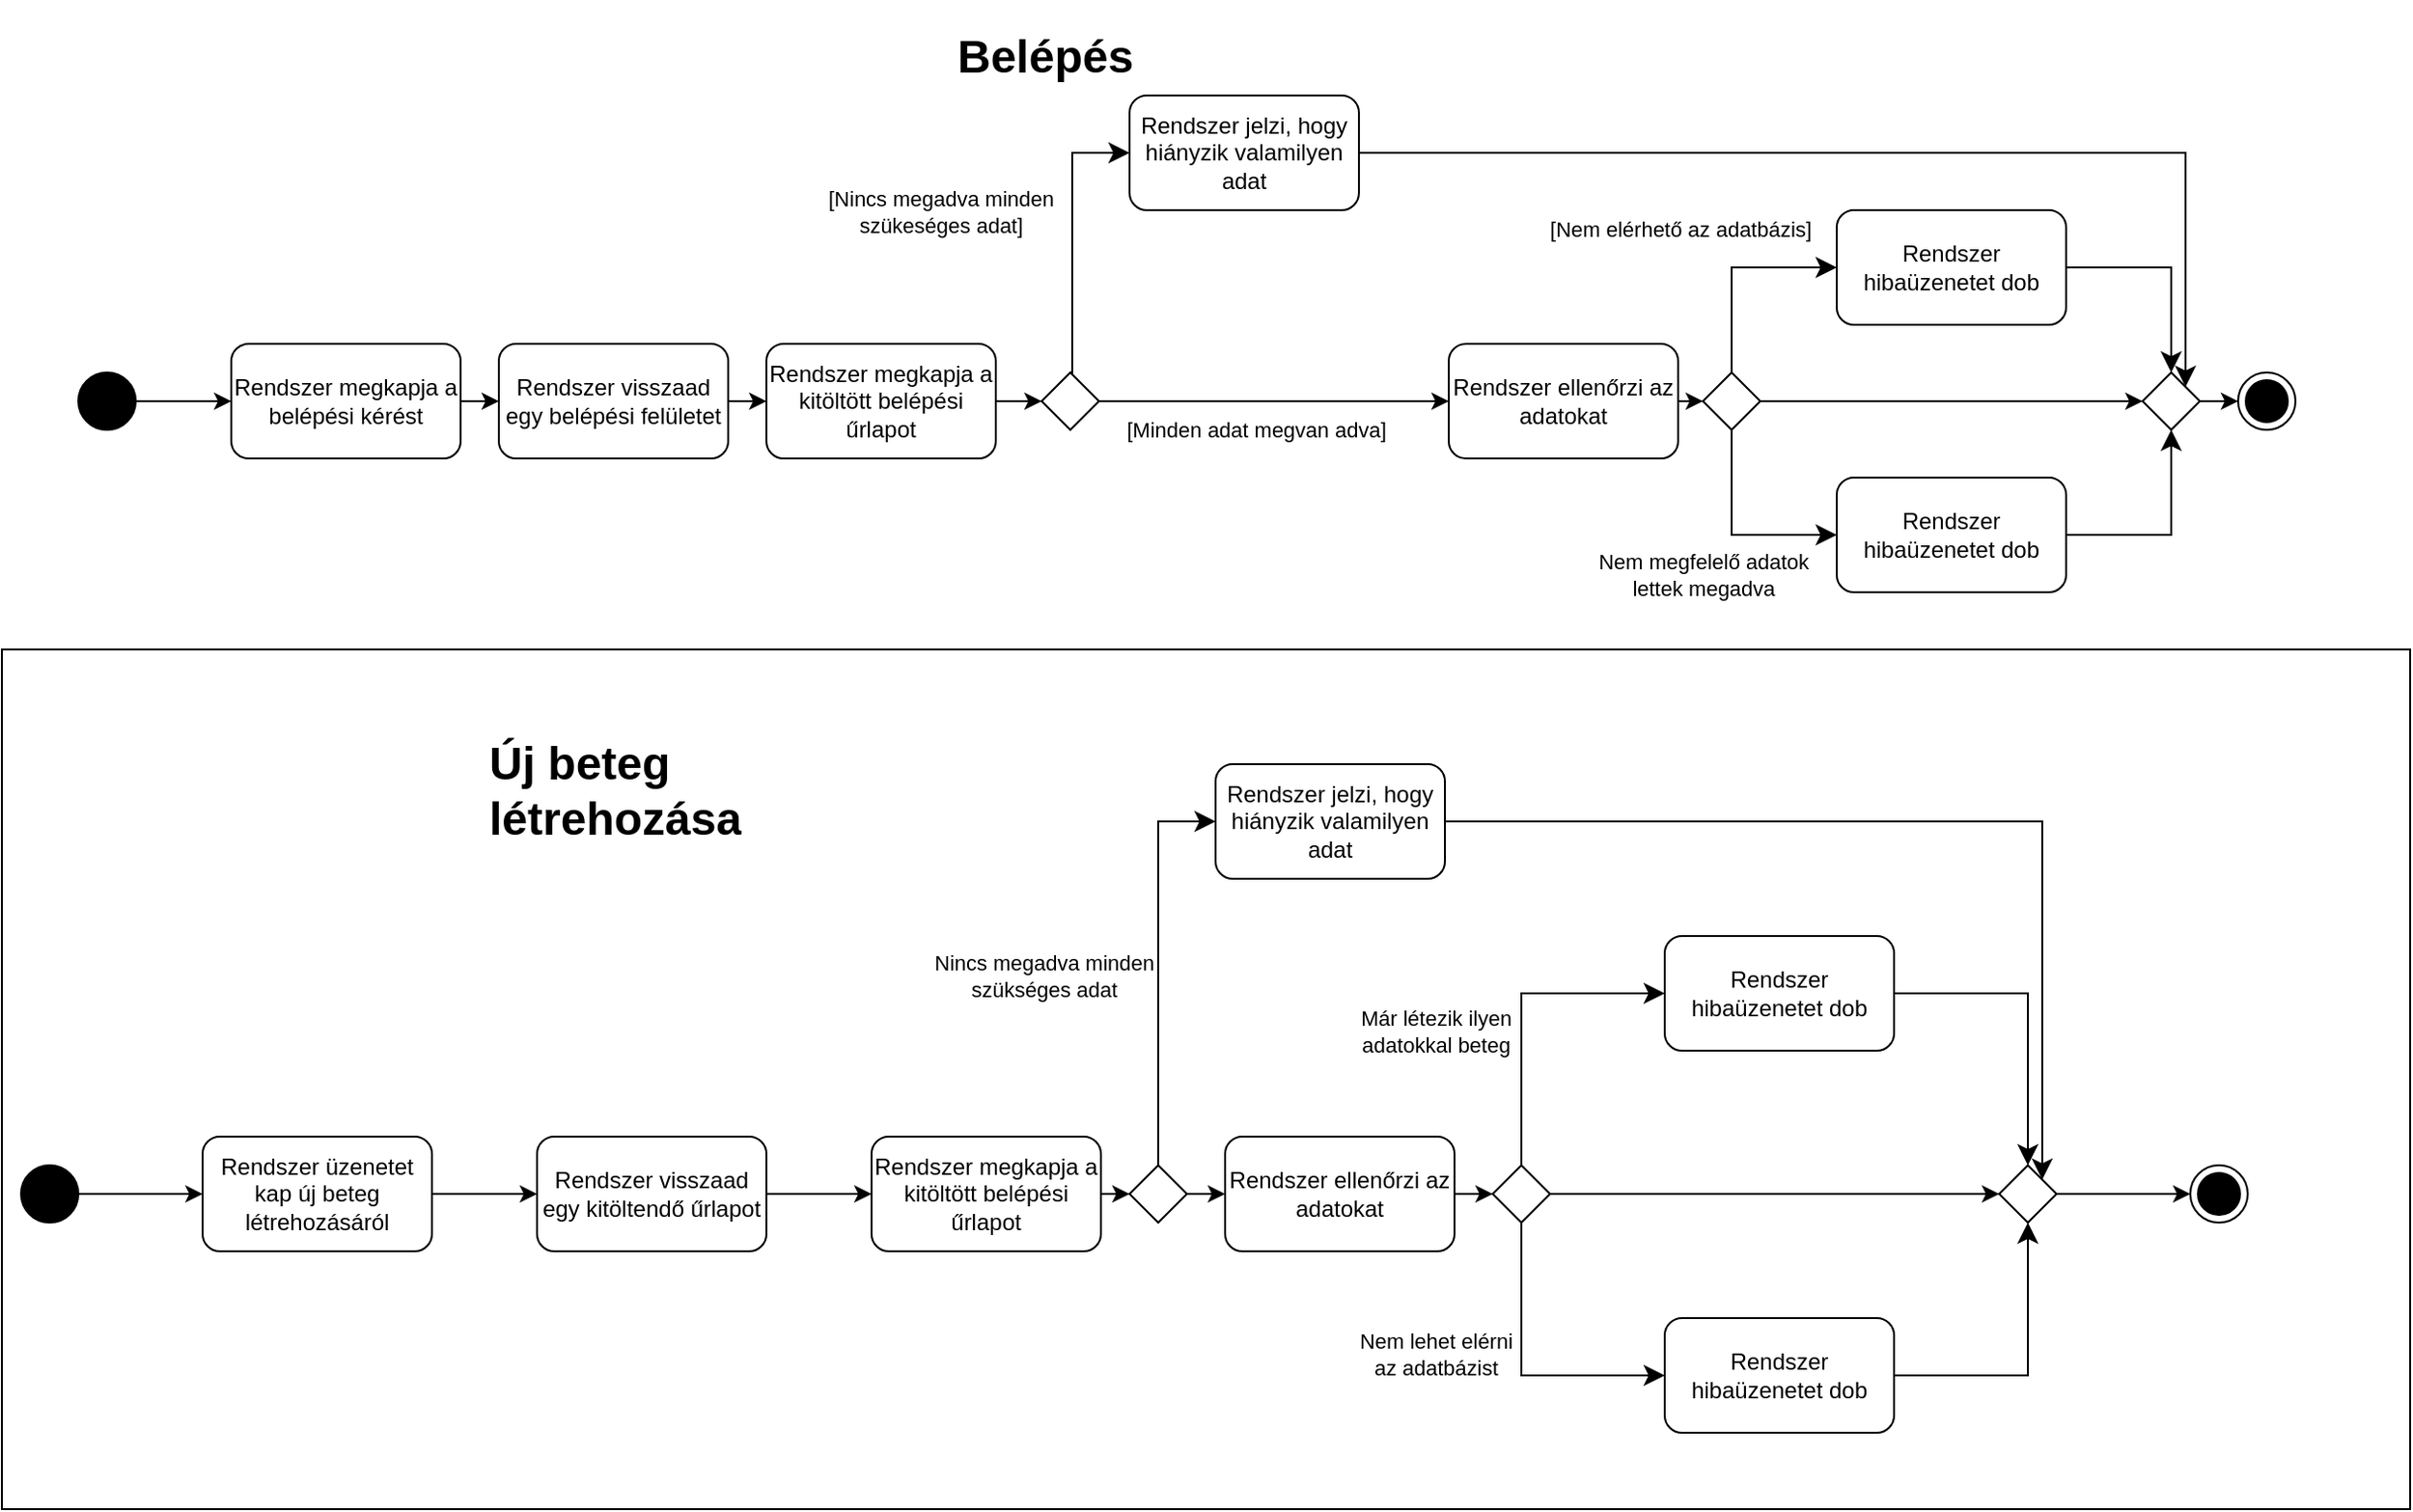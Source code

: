 <mxfile version="22.0.4" type="github">
  <diagram name="1 oldal" id="A5lsXJry7dlUo_Qo3VN9">
    <mxGraphModel dx="1434" dy="746" grid="1" gridSize="10" guides="1" tooltips="1" connect="1" arrows="1" fold="1" page="1" pageScale="1" pageWidth="1654" pageHeight="2336" math="0" shadow="0">
      <root>
        <mxCell id="0" />
        <mxCell id="1" parent="0" />
        <mxCell id="PKvca1slZynbOJYqbTlJ-5" value="" style="ellipse;fillColor=strokeColor;html=1;" parent="1" vertex="1">
          <mxGeometry x="50" y="215" width="30" height="30" as="geometry" />
        </mxCell>
        <mxCell id="PKvca1slZynbOJYqbTlJ-6" value="" style="endArrow=classic;html=1;rounded=0;exitX=1;exitY=0.5;exitDx=0;exitDy=0;entryX=0;entryY=0.5;entryDx=0;entryDy=0;" parent="1" source="PKvca1slZynbOJYqbTlJ-5" target="PKvca1slZynbOJYqbTlJ-7" edge="1">
          <mxGeometry width="50" height="50" relative="1" as="geometry">
            <mxPoint x="300" y="390" as="sourcePoint" />
            <mxPoint x="230" y="360" as="targetPoint" />
          </mxGeometry>
        </mxCell>
        <mxCell id="PKvca1slZynbOJYqbTlJ-7" value="Rendszer megkapja a belépési kérést" style="rounded=1;whiteSpace=wrap;html=1;" parent="1" vertex="1">
          <mxGeometry x="130" y="200" width="120" height="60" as="geometry" />
        </mxCell>
        <mxCell id="PKvca1slZynbOJYqbTlJ-8" value="Rendszer visszaad egy belépési felületet" style="rounded=1;whiteSpace=wrap;html=1;" parent="1" vertex="1">
          <mxGeometry x="270" y="200" width="120" height="60" as="geometry" />
        </mxCell>
        <mxCell id="PKvca1slZynbOJYqbTlJ-9" value="" style="endArrow=classic;html=1;rounded=0;exitX=1;exitY=0.5;exitDx=0;exitDy=0;entryX=0;entryY=0.5;entryDx=0;entryDy=0;" parent="1" source="PKvca1slZynbOJYqbTlJ-7" target="PKvca1slZynbOJYqbTlJ-8" edge="1">
          <mxGeometry width="50" height="50" relative="1" as="geometry">
            <mxPoint x="100" y="240" as="sourcePoint" />
            <mxPoint x="160" y="240" as="targetPoint" />
          </mxGeometry>
        </mxCell>
        <mxCell id="PKvca1slZynbOJYqbTlJ-10" value="Rendszer megkapja a kitöltött belépési űrlapot" style="rounded=1;whiteSpace=wrap;html=1;" parent="1" vertex="1">
          <mxGeometry x="410" y="200" width="120" height="60" as="geometry" />
        </mxCell>
        <mxCell id="PKvca1slZynbOJYqbTlJ-11" value="" style="endArrow=classic;html=1;rounded=0;exitX=1;exitY=0.5;exitDx=0;exitDy=0;entryX=0;entryY=0.5;entryDx=0;entryDy=0;" parent="1" source="PKvca1slZynbOJYqbTlJ-8" target="PKvca1slZynbOJYqbTlJ-10" edge="1">
          <mxGeometry width="50" height="50" relative="1" as="geometry">
            <mxPoint x="440" y="390" as="sourcePoint" />
            <mxPoint x="490" y="340" as="targetPoint" />
          </mxGeometry>
        </mxCell>
        <mxCell id="PKvca1slZynbOJYqbTlJ-12" value="Rendszer ellenőrzi az adatokat" style="rounded=1;whiteSpace=wrap;html=1;" parent="1" vertex="1">
          <mxGeometry x="767" y="200" width="120" height="60" as="geometry" />
        </mxCell>
        <mxCell id="PKvca1slZynbOJYqbTlJ-14" value="" style="ellipse;html=1;shape=endState;fillColor=strokeColor;" parent="1" vertex="1">
          <mxGeometry x="1180" y="215" width="30" height="30" as="geometry" />
        </mxCell>
        <mxCell id="KR95v1TRmi0__CUm9b0t-2" value="" style="rhombus;whiteSpace=wrap;html=1;" parent="1" vertex="1">
          <mxGeometry x="900" y="215" width="30" height="30" as="geometry" />
        </mxCell>
        <mxCell id="KR95v1TRmi0__CUm9b0t-4" value="Rendszer hibaüzenetet dob" style="rounded=1;whiteSpace=wrap;html=1;" parent="1" vertex="1">
          <mxGeometry x="970" y="130" width="120" height="60" as="geometry" />
        </mxCell>
        <mxCell id="KR95v1TRmi0__CUm9b0t-5" value="Rendszer hibaüzenetet dob" style="rounded=1;whiteSpace=wrap;html=1;" parent="1" vertex="1">
          <mxGeometry x="970" y="270" width="120" height="60" as="geometry" />
        </mxCell>
        <mxCell id="KR95v1TRmi0__CUm9b0t-6" value="" style="edgeStyle=segmentEdgeStyle;endArrow=classic;html=1;curved=0;rounded=0;endSize=8;startSize=8;exitX=0.5;exitY=0;exitDx=0;exitDy=0;entryX=0;entryY=0.5;entryDx=0;entryDy=0;" parent="1" source="KR95v1TRmi0__CUm9b0t-2" target="KR95v1TRmi0__CUm9b0t-4" edge="1">
          <mxGeometry width="50" height="50" relative="1" as="geometry">
            <mxPoint x="800" y="530" as="sourcePoint" />
            <mxPoint x="850" y="480" as="targetPoint" />
            <Array as="points">
              <mxPoint x="915" y="160" />
            </Array>
          </mxGeometry>
        </mxCell>
        <mxCell id="KR95v1TRmi0__CUm9b0t-31" value="[Nem elérhető az adatbázis]" style="edgeLabel;html=1;align=center;verticalAlign=middle;resizable=0;points=[];" parent="KR95v1TRmi0__CUm9b0t-6" vertex="1" connectable="0">
          <mxGeometry x="0.097" y="-3" relative="1" as="geometry">
            <mxPoint x="-33" y="-23" as="offset" />
          </mxGeometry>
        </mxCell>
        <mxCell id="KR95v1TRmi0__CUm9b0t-7" value="" style="edgeStyle=segmentEdgeStyle;endArrow=classic;html=1;curved=0;rounded=0;endSize=8;startSize=8;exitX=0.5;exitY=1;exitDx=0;exitDy=0;entryX=0;entryY=0.5;entryDx=0;entryDy=0;" parent="1" source="KR95v1TRmi0__CUm9b0t-2" target="KR95v1TRmi0__CUm9b0t-5" edge="1">
          <mxGeometry width="50" height="50" relative="1" as="geometry">
            <mxPoint x="875" y="385" as="sourcePoint" />
            <mxPoint x="930" y="330" as="targetPoint" />
            <Array as="points">
              <mxPoint x="915" y="300" />
            </Array>
          </mxGeometry>
        </mxCell>
        <mxCell id="KR95v1TRmi0__CUm9b0t-32" value="Nem megfelelő adatok&lt;br&gt;lettek megadva" style="edgeLabel;html=1;align=center;verticalAlign=middle;resizable=0;points=[];" parent="KR95v1TRmi0__CUm9b0t-7" vertex="1" connectable="0">
          <mxGeometry x="-0.357" y="4" relative="1" as="geometry">
            <mxPoint x="-19" y="40" as="offset" />
          </mxGeometry>
        </mxCell>
        <mxCell id="KR95v1TRmi0__CUm9b0t-8" value="" style="edgeStyle=segmentEdgeStyle;endArrow=classic;html=1;curved=0;rounded=0;endSize=8;startSize=8;exitX=1;exitY=0.5;exitDx=0;exitDy=0;entryX=0.5;entryY=0;entryDx=0;entryDy=0;" parent="1" source="KR95v1TRmi0__CUm9b0t-4" target="KR95v1TRmi0__CUm9b0t-9" edge="1">
          <mxGeometry width="50" height="50" relative="1" as="geometry">
            <mxPoint x="850" y="530" as="sourcePoint" />
            <mxPoint x="900" y="480" as="targetPoint" />
          </mxGeometry>
        </mxCell>
        <mxCell id="KR95v1TRmi0__CUm9b0t-9" value="" style="rhombus;whiteSpace=wrap;html=1;" parent="1" vertex="1">
          <mxGeometry x="1130" y="215" width="30" height="30" as="geometry" />
        </mxCell>
        <mxCell id="KR95v1TRmi0__CUm9b0t-13" value="" style="edgeStyle=segmentEdgeStyle;endArrow=classic;html=1;curved=0;rounded=0;endSize=8;startSize=8;exitX=1;exitY=0.5;exitDx=0;exitDy=0;entryX=0.5;entryY=1;entryDx=0;entryDy=0;" parent="1" source="KR95v1TRmi0__CUm9b0t-5" target="KR95v1TRmi0__CUm9b0t-9" edge="1">
          <mxGeometry width="50" height="50" relative="1" as="geometry">
            <mxPoint x="980" y="530" as="sourcePoint" />
            <mxPoint x="1030" y="480" as="targetPoint" />
          </mxGeometry>
        </mxCell>
        <mxCell id="KR95v1TRmi0__CUm9b0t-16" value="" style="rhombus;whiteSpace=wrap;html=1;" parent="1" vertex="1">
          <mxGeometry x="554" y="215" width="30" height="30" as="geometry" />
        </mxCell>
        <mxCell id="KR95v1TRmi0__CUm9b0t-17" value="" style="endArrow=classic;html=1;rounded=0;exitX=1;exitY=0.5;exitDx=0;exitDy=0;entryX=0;entryY=0.5;entryDx=0;entryDy=0;" parent="1" source="PKvca1slZynbOJYqbTlJ-10" target="KR95v1TRmi0__CUm9b0t-16" edge="1">
          <mxGeometry width="50" height="50" relative="1" as="geometry">
            <mxPoint x="680" y="530" as="sourcePoint" />
            <mxPoint x="730" y="480" as="targetPoint" />
          </mxGeometry>
        </mxCell>
        <mxCell id="KR95v1TRmi0__CUm9b0t-18" value="Rendszer jelzi, hogy hiányzik valamilyen adat" style="rounded=1;whiteSpace=wrap;html=1;" parent="1" vertex="1">
          <mxGeometry x="600" y="70" width="120" height="60" as="geometry" />
        </mxCell>
        <mxCell id="KR95v1TRmi0__CUm9b0t-20" value="" style="edgeStyle=segmentEdgeStyle;endArrow=classic;html=1;curved=0;rounded=0;endSize=8;startSize=8;exitX=0.5;exitY=0;exitDx=0;exitDy=0;entryX=0;entryY=0.5;entryDx=0;entryDy=0;" parent="1" source="KR95v1TRmi0__CUm9b0t-16" target="KR95v1TRmi0__CUm9b0t-18" edge="1">
          <mxGeometry width="50" height="50" relative="1" as="geometry">
            <mxPoint x="555" y="435" as="sourcePoint" />
            <mxPoint x="610" y="380" as="targetPoint" />
            <Array as="points">
              <mxPoint x="570" y="215" />
              <mxPoint x="570" y="100" />
            </Array>
          </mxGeometry>
        </mxCell>
        <mxCell id="KR95v1TRmi0__CUm9b0t-23" value="[Nincs megadva minden&lt;br&gt;szükeséges adat]" style="edgeLabel;html=1;align=center;verticalAlign=middle;resizable=0;points=[];" parent="KR95v1TRmi0__CUm9b0t-20" vertex="1" connectable="0">
          <mxGeometry x="-0.293" y="-4" relative="1" as="geometry">
            <mxPoint x="-73" y="-34" as="offset" />
          </mxGeometry>
        </mxCell>
        <mxCell id="KR95v1TRmi0__CUm9b0t-21" value="" style="edgeStyle=segmentEdgeStyle;endArrow=classic;html=1;curved=0;rounded=0;endSize=8;startSize=8;exitX=1;exitY=0.5;exitDx=0;exitDy=0;entryX=1;entryY=0;entryDx=0;entryDy=0;" parent="1" source="KR95v1TRmi0__CUm9b0t-18" target="KR95v1TRmi0__CUm9b0t-9" edge="1">
          <mxGeometry width="50" height="50" relative="1" as="geometry">
            <mxPoint x="579" y="225" as="sourcePoint" />
            <mxPoint x="610" y="180" as="targetPoint" />
            <Array as="points">
              <mxPoint x="720" y="100" />
              <mxPoint x="1153" y="100" />
            </Array>
          </mxGeometry>
        </mxCell>
        <mxCell id="KR95v1TRmi0__CUm9b0t-24" value="" style="endArrow=classic;html=1;rounded=0;exitX=1;exitY=0.5;exitDx=0;exitDy=0;entryX=0;entryY=0.5;entryDx=0;entryDy=0;" parent="1" source="KR95v1TRmi0__CUm9b0t-16" target="PKvca1slZynbOJYqbTlJ-12" edge="1">
          <mxGeometry width="50" height="50" relative="1" as="geometry">
            <mxPoint x="680" y="530" as="sourcePoint" />
            <mxPoint x="720" y="230" as="targetPoint" />
          </mxGeometry>
        </mxCell>
        <mxCell id="KR95v1TRmi0__CUm9b0t-25" value="[Minden adat megvan adva]" style="edgeLabel;html=1;align=center;verticalAlign=middle;resizable=0;points=[];" parent="KR95v1TRmi0__CUm9b0t-24" vertex="1" connectable="0">
          <mxGeometry x="-0.329" relative="1" as="geometry">
            <mxPoint x="20" y="15" as="offset" />
          </mxGeometry>
        </mxCell>
        <mxCell id="KR95v1TRmi0__CUm9b0t-28" value="" style="endArrow=classic;html=1;rounded=0;exitX=1;exitY=0.5;exitDx=0;exitDy=0;entryX=0;entryY=0.5;entryDx=0;entryDy=0;" parent="1" source="KR95v1TRmi0__CUm9b0t-9" target="PKvca1slZynbOJYqbTlJ-14" edge="1">
          <mxGeometry width="50" height="50" relative="1" as="geometry">
            <mxPoint x="680" y="530" as="sourcePoint" />
            <mxPoint x="730" y="480" as="targetPoint" />
          </mxGeometry>
        </mxCell>
        <mxCell id="KR95v1TRmi0__CUm9b0t-29" value="" style="endArrow=classic;html=1;rounded=0;exitX=1;exitY=0.5;exitDx=0;exitDy=0;entryX=0;entryY=0.5;entryDx=0;entryDy=0;" parent="1" source="PKvca1slZynbOJYqbTlJ-12" target="KR95v1TRmi0__CUm9b0t-2" edge="1">
          <mxGeometry width="50" height="50" relative="1" as="geometry">
            <mxPoint x="680" y="530" as="sourcePoint" />
            <mxPoint x="730" y="480" as="targetPoint" />
          </mxGeometry>
        </mxCell>
        <mxCell id="KR95v1TRmi0__CUm9b0t-30" value="" style="endArrow=classic;html=1;rounded=0;exitX=1;exitY=0.5;exitDx=0;exitDy=0;entryX=0;entryY=0.5;entryDx=0;entryDy=0;" parent="1" source="KR95v1TRmi0__CUm9b0t-2" target="KR95v1TRmi0__CUm9b0t-9" edge="1">
          <mxGeometry width="50" height="50" relative="1" as="geometry">
            <mxPoint x="680" y="530" as="sourcePoint" />
            <mxPoint x="730" y="480" as="targetPoint" />
          </mxGeometry>
        </mxCell>
        <mxCell id="TR2FxZY_1NchtJB4vOHO-38" value="&lt;h1&gt;Belépés&lt;/h1&gt;" style="text;html=1;strokeColor=none;fillColor=none;spacing=5;spacingTop=-20;whiteSpace=wrap;overflow=hidden;rounded=0;" parent="1" vertex="1">
          <mxGeometry x="505" y="30" width="100" height="40" as="geometry" />
        </mxCell>
        <mxCell id="TsVjTHVDrPLBckK9I0C4-3" value="" style="group" vertex="1" connectable="0" parent="1">
          <mxGeometry x="10" y="360" width="1260" height="450" as="geometry" />
        </mxCell>
        <mxCell id="TsVjTHVDrPLBckK9I0C4-2" value="" style="verticalLabelPosition=bottom;verticalAlign=top;html=1;shape=mxgraph.basic.rect;fillColor2=none;strokeWidth=1;size=20;indent=5;" vertex="1" parent="TsVjTHVDrPLBckK9I0C4-3">
          <mxGeometry width="1260" height="450" as="geometry" />
        </mxCell>
        <mxCell id="TR2FxZY_1NchtJB4vOHO-1" value="" style="ellipse;fillColor=strokeColor;html=1;" parent="TsVjTHVDrPLBckK9I0C4-3" vertex="1">
          <mxGeometry x="10" y="270" width="30" height="30" as="geometry" />
        </mxCell>
        <mxCell id="TR2FxZY_1NchtJB4vOHO-2" value="" style="endArrow=classic;html=1;rounded=0;exitX=1;exitY=0.5;exitDx=0;exitDy=0;" parent="TsVjTHVDrPLBckK9I0C4-3" source="TR2FxZY_1NchtJB4vOHO-1" target="TR2FxZY_1NchtJB4vOHO-3" edge="1">
          <mxGeometry width="50" height="50" relative="1" as="geometry">
            <mxPoint x="325" y="60" as="sourcePoint" />
            <mxPoint x="115" y="420" as="targetPoint" />
          </mxGeometry>
        </mxCell>
        <mxCell id="TR2FxZY_1NchtJB4vOHO-3" value="Rendszer üzenetet kap új beteg létrehozásáról" style="rounded=1;whiteSpace=wrap;html=1;" parent="TsVjTHVDrPLBckK9I0C4-3" vertex="1">
          <mxGeometry x="105" y="255" width="120" height="60" as="geometry" />
        </mxCell>
        <mxCell id="TR2FxZY_1NchtJB4vOHO-4" value="Rendszer visszaad egy kitöltendő űrlapot" style="rounded=1;whiteSpace=wrap;html=1;" parent="TsVjTHVDrPLBckK9I0C4-3" vertex="1">
          <mxGeometry x="280" y="255" width="120" height="60" as="geometry" />
        </mxCell>
        <mxCell id="TR2FxZY_1NchtJB4vOHO-5" value="" style="endArrow=classic;html=1;rounded=0;exitX=1;exitY=0.5;exitDx=0;exitDy=0;entryX=0;entryY=0.5;entryDx=0;entryDy=0;" parent="TsVjTHVDrPLBckK9I0C4-3" source="TR2FxZY_1NchtJB4vOHO-3" target="TR2FxZY_1NchtJB4vOHO-4" edge="1">
          <mxGeometry width="50" height="50" relative="1" as="geometry">
            <mxPoint x="50" y="295" as="sourcePoint" />
            <mxPoint x="115" y="295" as="targetPoint" />
          </mxGeometry>
        </mxCell>
        <mxCell id="TR2FxZY_1NchtJB4vOHO-6" value="Rendszer megkapja a kitöltött belépési űrlapot" style="rounded=1;whiteSpace=wrap;html=1;" parent="TsVjTHVDrPLBckK9I0C4-3" vertex="1">
          <mxGeometry x="455" y="255" width="120" height="60" as="geometry" />
        </mxCell>
        <mxCell id="TR2FxZY_1NchtJB4vOHO-7" value="" style="endArrow=classic;html=1;rounded=0;exitX=1;exitY=0.5;exitDx=0;exitDy=0;entryX=0;entryY=0.5;entryDx=0;entryDy=0;" parent="TsVjTHVDrPLBckK9I0C4-3" source="TR2FxZY_1NchtJB4vOHO-4" target="TR2FxZY_1NchtJB4vOHO-6" edge="1">
          <mxGeometry width="50" height="50" relative="1" as="geometry">
            <mxPoint x="235" y="295" as="sourcePoint" />
            <mxPoint x="290" y="295" as="targetPoint" />
          </mxGeometry>
        </mxCell>
        <mxCell id="TR2FxZY_1NchtJB4vOHO-8" value="Rendszer ellenőrzi az adatokat" style="rounded=1;whiteSpace=wrap;html=1;" parent="TsVjTHVDrPLBckK9I0C4-3" vertex="1">
          <mxGeometry x="640" y="255" width="120" height="60" as="geometry" />
        </mxCell>
        <mxCell id="TR2FxZY_1NchtJB4vOHO-10" value="" style="ellipse;html=1;shape=endState;fillColor=strokeColor;" parent="TsVjTHVDrPLBckK9I0C4-3" vertex="1">
          <mxGeometry x="1145" y="270" width="30" height="30" as="geometry" />
        </mxCell>
        <mxCell id="TR2FxZY_1NchtJB4vOHO-12" value="" style="rhombus;whiteSpace=wrap;html=1;" parent="TsVjTHVDrPLBckK9I0C4-3" vertex="1">
          <mxGeometry x="590" y="270" width="30" height="30" as="geometry" />
        </mxCell>
        <mxCell id="TR2FxZY_1NchtJB4vOHO-13" value="" style="endArrow=classic;html=1;rounded=0;exitX=1;exitY=0.5;exitDx=0;exitDy=0;entryX=0;entryY=0.5;entryDx=0;entryDy=0;" parent="TsVjTHVDrPLBckK9I0C4-3" source="TR2FxZY_1NchtJB4vOHO-6" target="TR2FxZY_1NchtJB4vOHO-12" edge="1">
          <mxGeometry width="50" height="50" relative="1" as="geometry">
            <mxPoint x="410" y="295" as="sourcePoint" />
            <mxPoint x="465" y="295" as="targetPoint" />
          </mxGeometry>
        </mxCell>
        <mxCell id="TR2FxZY_1NchtJB4vOHO-14" value="Rendszer jelzi, hogy hiányzik valamilyen adat" style="rounded=1;whiteSpace=wrap;html=1;" parent="TsVjTHVDrPLBckK9I0C4-3" vertex="1">
          <mxGeometry x="635" y="60" width="120" height="60" as="geometry" />
        </mxCell>
        <mxCell id="TR2FxZY_1NchtJB4vOHO-15" value="" style="rhombus;whiteSpace=wrap;html=1;" parent="TsVjTHVDrPLBckK9I0C4-3" vertex="1">
          <mxGeometry x="1045" y="270" width="30" height="30" as="geometry" />
        </mxCell>
        <mxCell id="TR2FxZY_1NchtJB4vOHO-17" value="" style="endArrow=classic;html=1;rounded=0;exitX=1;exitY=0.5;exitDx=0;exitDy=0;entryX=0;entryY=0.5;entryDx=0;entryDy=0;" parent="TsVjTHVDrPLBckK9I0C4-3" source="TR2FxZY_1NchtJB4vOHO-15" target="TR2FxZY_1NchtJB4vOHO-10" edge="1">
          <mxGeometry width="50" height="50" relative="1" as="geometry">
            <mxPoint x="1030" y="295" as="sourcePoint" />
            <mxPoint x="1055" y="295" as="targetPoint" />
          </mxGeometry>
        </mxCell>
        <mxCell id="TR2FxZY_1NchtJB4vOHO-18" value="" style="edgeStyle=segmentEdgeStyle;endArrow=classic;html=1;curved=0;rounded=0;endSize=8;startSize=8;exitX=0.5;exitY=0;exitDx=0;exitDy=0;entryX=0;entryY=0.5;entryDx=0;entryDy=0;" parent="TsVjTHVDrPLBckK9I0C4-3" source="TR2FxZY_1NchtJB4vOHO-12" target="TR2FxZY_1NchtJB4vOHO-14" edge="1">
          <mxGeometry width="50" height="50" relative="1" as="geometry">
            <mxPoint x="585" y="-30" as="sourcePoint" />
            <mxPoint x="635" y="190" as="targetPoint" />
            <Array as="points">
              <mxPoint x="605" y="90" />
            </Array>
          </mxGeometry>
        </mxCell>
        <mxCell id="TR2FxZY_1NchtJB4vOHO-19" value="Nincs megadva minden&lt;br&gt;szükséges adat" style="edgeLabel;html=1;align=center;verticalAlign=middle;resizable=0;points=[];" parent="TR2FxZY_1NchtJB4vOHO-18" vertex="1" connectable="0">
          <mxGeometry x="-0.213" y="3" relative="1" as="geometry">
            <mxPoint x="-57" y="-17" as="offset" />
          </mxGeometry>
        </mxCell>
        <mxCell id="TR2FxZY_1NchtJB4vOHO-20" value="" style="edgeStyle=segmentEdgeStyle;endArrow=classic;html=1;curved=0;rounded=0;endSize=8;startSize=8;exitX=1;exitY=0.5;exitDx=0;exitDy=0;entryX=1;entryY=0;entryDx=0;entryDy=0;" parent="TsVjTHVDrPLBckK9I0C4-3" source="TR2FxZY_1NchtJB4vOHO-14" target="TR2FxZY_1NchtJB4vOHO-15" edge="1">
          <mxGeometry width="50" height="50" relative="1" as="geometry">
            <mxPoint x="585" y="-30" as="sourcePoint" />
            <mxPoint x="635" y="-80" as="targetPoint" />
          </mxGeometry>
        </mxCell>
        <mxCell id="TR2FxZY_1NchtJB4vOHO-21" value="" style="endArrow=classic;html=1;rounded=0;exitX=1;exitY=0.5;exitDx=0;exitDy=0;entryX=0;entryY=0.5;entryDx=0;entryDy=0;" parent="TsVjTHVDrPLBckK9I0C4-3" source="TR2FxZY_1NchtJB4vOHO-12" target="TR2FxZY_1NchtJB4vOHO-8" edge="1">
          <mxGeometry width="50" height="50" relative="1" as="geometry">
            <mxPoint x="555" y="120" as="sourcePoint" />
            <mxPoint x="605" y="70" as="targetPoint" />
          </mxGeometry>
        </mxCell>
        <mxCell id="TR2FxZY_1NchtJB4vOHO-22" value="" style="rhombus;whiteSpace=wrap;html=1;" parent="TsVjTHVDrPLBckK9I0C4-3" vertex="1">
          <mxGeometry x="780" y="270" width="30" height="30" as="geometry" />
        </mxCell>
        <mxCell id="TR2FxZY_1NchtJB4vOHO-23" value="" style="endArrow=classic;html=1;rounded=0;exitX=1;exitY=0.5;exitDx=0;exitDy=0;entryX=0;entryY=0.5;entryDx=0;entryDy=0;" parent="TsVjTHVDrPLBckK9I0C4-3" source="TR2FxZY_1NchtJB4vOHO-8" target="TR2FxZY_1NchtJB4vOHO-22" edge="1">
          <mxGeometry width="50" height="50" relative="1" as="geometry">
            <mxPoint x="650" y="200" as="sourcePoint" />
            <mxPoint x="700" y="150" as="targetPoint" />
          </mxGeometry>
        </mxCell>
        <mxCell id="TR2FxZY_1NchtJB4vOHO-24" value="Rendszer hibaüzenetet dob" style="rounded=1;whiteSpace=wrap;html=1;" parent="TsVjTHVDrPLBckK9I0C4-3" vertex="1">
          <mxGeometry x="870" y="150" width="120" height="60" as="geometry" />
        </mxCell>
        <mxCell id="TR2FxZY_1NchtJB4vOHO-25" value="Rendszer hibaüzenetet dob" style="rounded=1;whiteSpace=wrap;html=1;" parent="TsVjTHVDrPLBckK9I0C4-3" vertex="1">
          <mxGeometry x="870" y="350" width="120" height="60" as="geometry" />
        </mxCell>
        <mxCell id="TR2FxZY_1NchtJB4vOHO-26" value="" style="edgeStyle=segmentEdgeStyle;endArrow=classic;html=1;curved=0;rounded=0;endSize=8;startSize=8;exitX=0.5;exitY=0;exitDx=0;exitDy=0;entryX=0;entryY=0.5;entryDx=0;entryDy=0;" parent="TsVjTHVDrPLBckK9I0C4-3" source="TR2FxZY_1NchtJB4vOHO-22" target="TR2FxZY_1NchtJB4vOHO-24" edge="1">
          <mxGeometry width="50" height="50" relative="1" as="geometry">
            <mxPoint x="710" y="180" as="sourcePoint" />
            <mxPoint x="760" y="130" as="targetPoint" />
            <Array as="points">
              <mxPoint x="795" y="180" />
            </Array>
          </mxGeometry>
        </mxCell>
        <mxCell id="TR2FxZY_1NchtJB4vOHO-32" value="Már létezik ilyen&lt;br&gt;adatokkal beteg" style="edgeLabel;html=1;align=center;verticalAlign=middle;resizable=0;points=[];" parent="TR2FxZY_1NchtJB4vOHO-26" vertex="1" connectable="0">
          <mxGeometry x="-0.199" y="2" relative="1" as="geometry">
            <mxPoint x="-43" y="-4" as="offset" />
          </mxGeometry>
        </mxCell>
        <mxCell id="TR2FxZY_1NchtJB4vOHO-28" value="" style="edgeStyle=segmentEdgeStyle;endArrow=classic;html=1;curved=0;rounded=0;endSize=8;startSize=8;exitX=0.5;exitY=1;exitDx=0;exitDy=0;entryX=0;entryY=0.5;entryDx=0;entryDy=0;" parent="TsVjTHVDrPLBckK9I0C4-3" source="TR2FxZY_1NchtJB4vOHO-22" target="TR2FxZY_1NchtJB4vOHO-25" edge="1">
          <mxGeometry width="50" height="50" relative="1" as="geometry">
            <mxPoint x="710" y="180" as="sourcePoint" />
            <mxPoint x="760" y="130" as="targetPoint" />
            <Array as="points">
              <mxPoint x="795" y="380" />
            </Array>
          </mxGeometry>
        </mxCell>
        <mxCell id="TR2FxZY_1NchtJB4vOHO-33" value="Nem lehet elérni&lt;br&gt;az adatbázist" style="edgeLabel;html=1;align=center;verticalAlign=middle;resizable=0;points=[];" parent="TR2FxZY_1NchtJB4vOHO-28" vertex="1" connectable="0">
          <mxGeometry x="-0.205" y="-1" relative="1" as="geometry">
            <mxPoint x="-44" y="7" as="offset" />
          </mxGeometry>
        </mxCell>
        <mxCell id="TR2FxZY_1NchtJB4vOHO-29" value="" style="endArrow=classic;html=1;rounded=0;exitX=1;exitY=0.5;exitDx=0;exitDy=0;entryX=0;entryY=0.5;entryDx=0;entryDy=0;" parent="TsVjTHVDrPLBckK9I0C4-3" source="TR2FxZY_1NchtJB4vOHO-22" target="TR2FxZY_1NchtJB4vOHO-15" edge="1">
          <mxGeometry width="50" height="50" relative="1" as="geometry">
            <mxPoint x="710" y="180" as="sourcePoint" />
            <mxPoint x="760" y="130" as="targetPoint" />
          </mxGeometry>
        </mxCell>
        <mxCell id="TR2FxZY_1NchtJB4vOHO-30" value="" style="edgeStyle=segmentEdgeStyle;endArrow=classic;html=1;curved=0;rounded=0;endSize=8;startSize=8;exitX=1;exitY=0.5;exitDx=0;exitDy=0;entryX=0.5;entryY=0;entryDx=0;entryDy=0;" parent="TsVjTHVDrPLBckK9I0C4-3" source="TR2FxZY_1NchtJB4vOHO-24" target="TR2FxZY_1NchtJB4vOHO-15" edge="1">
          <mxGeometry width="50" height="50" relative="1" as="geometry">
            <mxPoint x="710" y="180" as="sourcePoint" />
            <mxPoint x="760" y="130" as="targetPoint" />
          </mxGeometry>
        </mxCell>
        <mxCell id="TR2FxZY_1NchtJB4vOHO-31" value="" style="edgeStyle=segmentEdgeStyle;endArrow=classic;html=1;curved=0;rounded=0;endSize=8;startSize=8;exitX=1;exitY=0.5;exitDx=0;exitDy=0;entryX=0.5;entryY=1;entryDx=0;entryDy=0;" parent="TsVjTHVDrPLBckK9I0C4-3" source="TR2FxZY_1NchtJB4vOHO-25" target="TR2FxZY_1NchtJB4vOHO-15" edge="1">
          <mxGeometry width="50" height="50" relative="1" as="geometry">
            <mxPoint x="710" y="180" as="sourcePoint" />
            <mxPoint x="760" y="130" as="targetPoint" />
          </mxGeometry>
        </mxCell>
        <mxCell id="TR2FxZY_1NchtJB4vOHO-45" value="&lt;h1&gt;Új beteg létrehozása&lt;/h1&gt;" style="text;html=1;strokeColor=none;fillColor=none;spacing=5;spacingTop=-20;whiteSpace=wrap;overflow=hidden;rounded=0;" parent="TsVjTHVDrPLBckK9I0C4-3" vertex="1">
          <mxGeometry x="250" y="40" width="140" height="70" as="geometry" />
        </mxCell>
      </root>
    </mxGraphModel>
  </diagram>
</mxfile>
